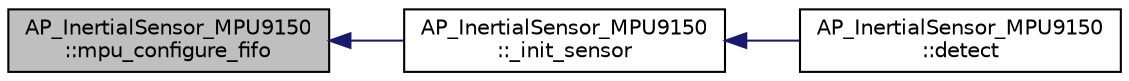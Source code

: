 digraph "AP_InertialSensor_MPU9150::mpu_configure_fifo"
{
 // INTERACTIVE_SVG=YES
  edge [fontname="Helvetica",fontsize="10",labelfontname="Helvetica",labelfontsize="10"];
  node [fontname="Helvetica",fontsize="10",shape=record];
  rankdir="LR";
  Node1 [label="AP_InertialSensor_MPU9150\l::mpu_configure_fifo",height=0.2,width=0.4,color="black", fillcolor="grey75", style="filled" fontcolor="black"];
  Node1 -> Node2 [dir="back",color="midnightblue",fontsize="10",style="solid",fontname="Helvetica"];
  Node2 [label="AP_InertialSensor_MPU9150\l::_init_sensor",height=0.2,width=0.4,color="black", fillcolor="white", style="filled",URL="$classAP__InertialSensor__MPU9150.html#a5d916ede262de822fd6ab45c93e036ae"];
  Node2 -> Node3 [dir="back",color="midnightblue",fontsize="10",style="solid",fontname="Helvetica"];
  Node3 [label="AP_InertialSensor_MPU9150\l::detect",height=0.2,width=0.4,color="black", fillcolor="white", style="filled",URL="$classAP__InertialSensor__MPU9150.html#a5ccaed9383c0dd4ba0450d690f2284b7"];
}
